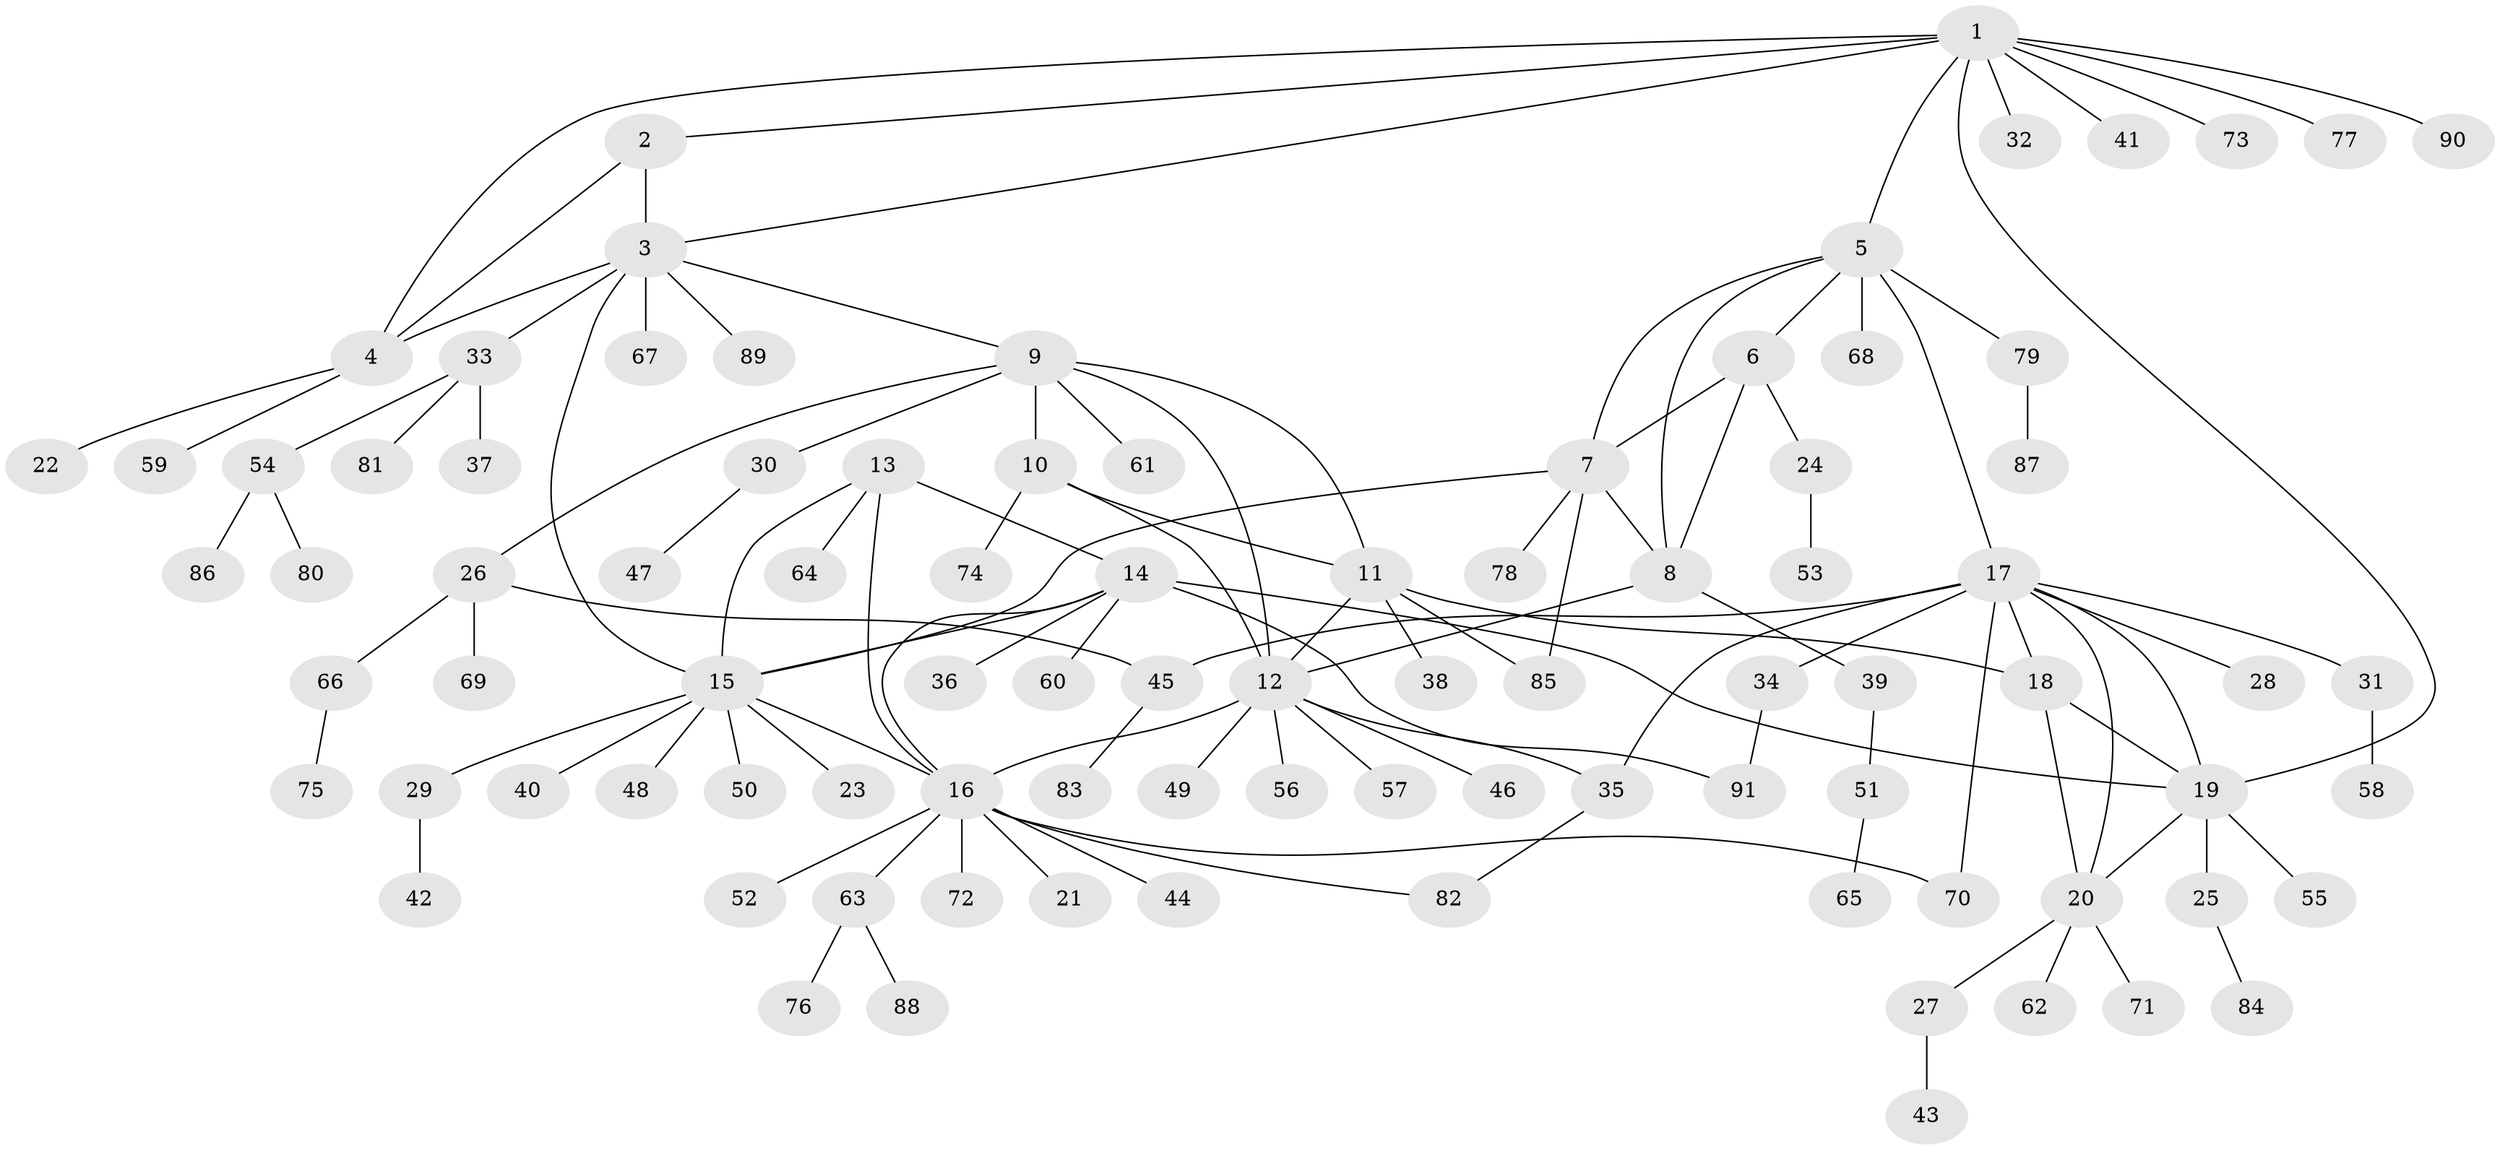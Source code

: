 // Generated by graph-tools (version 1.1) at 2025/11/02/27/25 16:11:34]
// undirected, 91 vertices, 117 edges
graph export_dot {
graph [start="1"]
  node [color=gray90,style=filled];
  1;
  2;
  3;
  4;
  5;
  6;
  7;
  8;
  9;
  10;
  11;
  12;
  13;
  14;
  15;
  16;
  17;
  18;
  19;
  20;
  21;
  22;
  23;
  24;
  25;
  26;
  27;
  28;
  29;
  30;
  31;
  32;
  33;
  34;
  35;
  36;
  37;
  38;
  39;
  40;
  41;
  42;
  43;
  44;
  45;
  46;
  47;
  48;
  49;
  50;
  51;
  52;
  53;
  54;
  55;
  56;
  57;
  58;
  59;
  60;
  61;
  62;
  63;
  64;
  65;
  66;
  67;
  68;
  69;
  70;
  71;
  72;
  73;
  74;
  75;
  76;
  77;
  78;
  79;
  80;
  81;
  82;
  83;
  84;
  85;
  86;
  87;
  88;
  89;
  90;
  91;
  1 -- 2;
  1 -- 3;
  1 -- 4;
  1 -- 5;
  1 -- 19;
  1 -- 32;
  1 -- 41;
  1 -- 73;
  1 -- 77;
  1 -- 90;
  2 -- 3;
  2 -- 4;
  3 -- 4;
  3 -- 9;
  3 -- 15;
  3 -- 33;
  3 -- 67;
  3 -- 89;
  4 -- 22;
  4 -- 59;
  5 -- 6;
  5 -- 7;
  5 -- 8;
  5 -- 17;
  5 -- 68;
  5 -- 79;
  6 -- 7;
  6 -- 8;
  6 -- 24;
  7 -- 8;
  7 -- 15;
  7 -- 78;
  7 -- 85;
  8 -- 12;
  8 -- 39;
  9 -- 10;
  9 -- 11;
  9 -- 12;
  9 -- 26;
  9 -- 30;
  9 -- 61;
  10 -- 11;
  10 -- 12;
  10 -- 74;
  11 -- 12;
  11 -- 18;
  11 -- 38;
  11 -- 85;
  12 -- 16;
  12 -- 35;
  12 -- 46;
  12 -- 49;
  12 -- 56;
  12 -- 57;
  13 -- 14;
  13 -- 15;
  13 -- 16;
  13 -- 64;
  14 -- 15;
  14 -- 16;
  14 -- 19;
  14 -- 36;
  14 -- 60;
  14 -- 91;
  15 -- 16;
  15 -- 23;
  15 -- 29;
  15 -- 40;
  15 -- 48;
  15 -- 50;
  16 -- 21;
  16 -- 44;
  16 -- 52;
  16 -- 63;
  16 -- 70;
  16 -- 72;
  16 -- 82;
  17 -- 18;
  17 -- 19;
  17 -- 20;
  17 -- 28;
  17 -- 31;
  17 -- 34;
  17 -- 35;
  17 -- 45;
  17 -- 70;
  18 -- 19;
  18 -- 20;
  19 -- 20;
  19 -- 25;
  19 -- 55;
  20 -- 27;
  20 -- 62;
  20 -- 71;
  24 -- 53;
  25 -- 84;
  26 -- 45;
  26 -- 66;
  26 -- 69;
  27 -- 43;
  29 -- 42;
  30 -- 47;
  31 -- 58;
  33 -- 37;
  33 -- 54;
  33 -- 81;
  34 -- 91;
  35 -- 82;
  39 -- 51;
  45 -- 83;
  51 -- 65;
  54 -- 80;
  54 -- 86;
  63 -- 76;
  63 -- 88;
  66 -- 75;
  79 -- 87;
}
